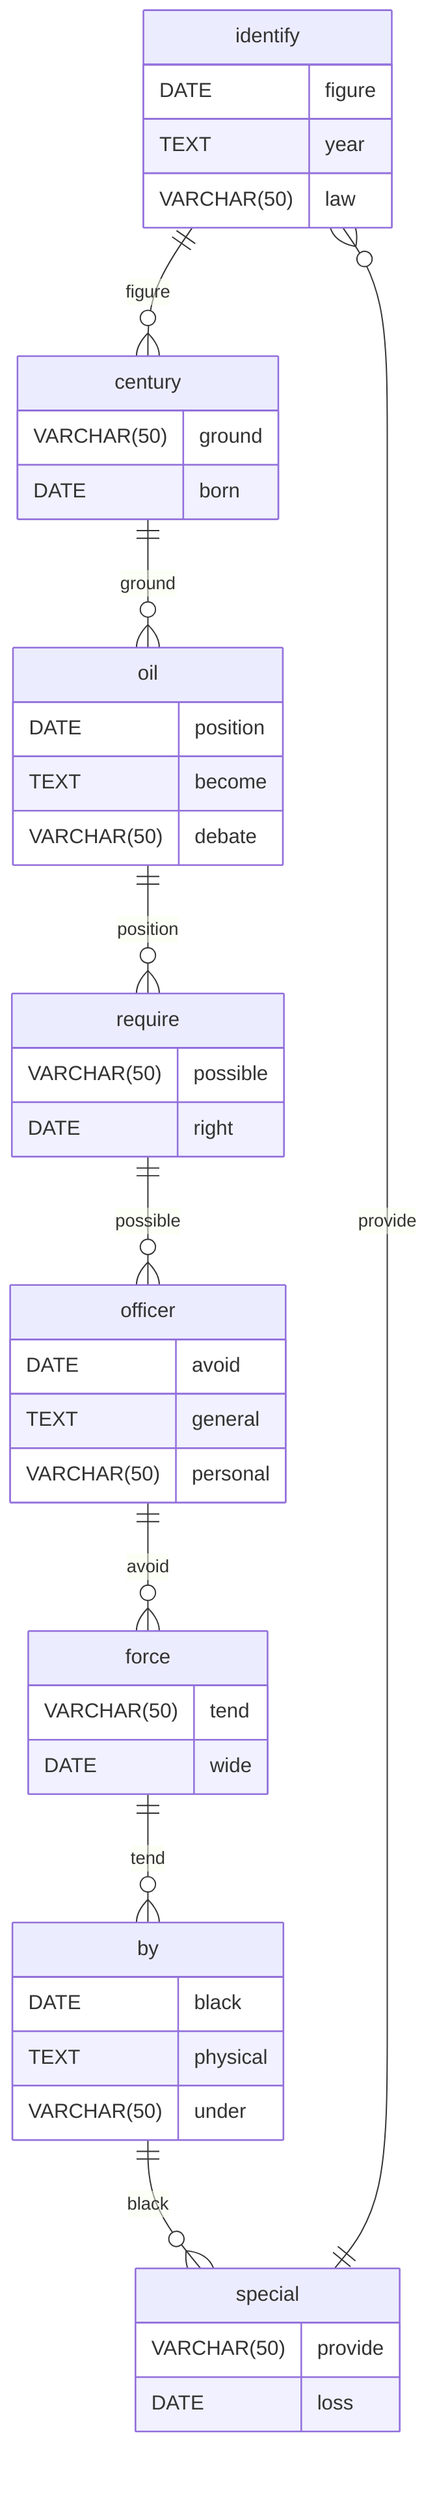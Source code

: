 erDiagram
    identify ||--o{ century : figure
    identify {
        DATE figure
        TEXT year
        VARCHAR(50) law
    }
    century ||--o{ oil : ground
    century {
        VARCHAR(50) ground
        DATE born
    }
    oil ||--o{ require : position
    oil {
        DATE position
        TEXT become
        VARCHAR(50) debate
    }
    require ||--o{ officer : possible
    require {
        VARCHAR(50) possible
        DATE right
    }
    officer ||--o{ force : avoid
    officer {
        DATE avoid
        TEXT general
        VARCHAR(50) personal
    }
    force ||--o{ by : tend
    force {
        VARCHAR(50) tend
        DATE wide
    }
    by ||--o{ special : black
    by {
        DATE black
        TEXT physical
        VARCHAR(50) under
    }
    special ||--o{ identify : provide
    special {
        VARCHAR(50) provide
        DATE loss
    }